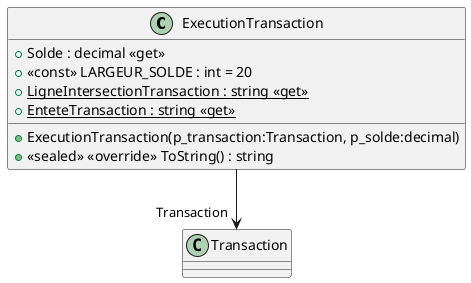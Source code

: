 @startuml
class ExecutionTransaction {
    + Solde : decimal <<get>>
    + ExecutionTransaction(p_transaction:Transaction, p_solde:decimal)
    + <<const>> LARGEUR_SOLDE : int = 20
    + <<sealed>> <<override>> ToString() : string
    + {static} LigneIntersectionTransaction : string <<get>>
    + {static} EnteteTransaction : string <<get>>
}
ExecutionTransaction --> "Transaction" Transaction
@enduml
